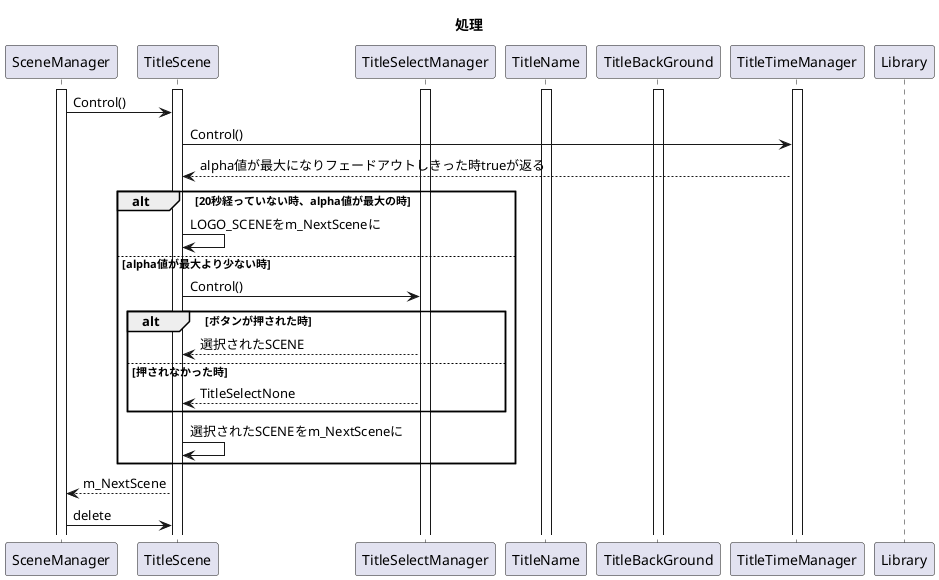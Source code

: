 @startuml
participant SceneManager
participant TitleScene
participant TitleSelectManager
participant TitleName
participant TitleBackGround
participant TitleTimeManager
participant Library

activate SceneManager
activate TitleScene
activate TitleSelectManager
activate TitleName
activate TitleBackGround
activate TitleTimeManager

Title 処理

SceneManager->TitleScene:Control()
TitleScene->TitleTimeManager:Control()
TitleTimeManager-->TitleScene:alpha値が最大になりフェードアウトしきった時trueが返る

alt 20秒経っていない時、alpha値が最大の時
TitleScene->TitleScene:LOGO_SCENEをm_NextSceneに
else alpha値が最大より少ない時
TitleScene->TitleSelectManager:Control()

alt ボタンが押された時
TitleSelectManager-->TitleScene:選択されたSCENE
else 押されなかった時
TitleSelectManager-->TitleScene:TitleSelectNone
end

TitleScene->TitleScene:選択されたSCENEをm_NextSceneに
end

TitleScene-->SceneManager:m_NextScene

SceneManager->TitleScene:delete

@enduml
